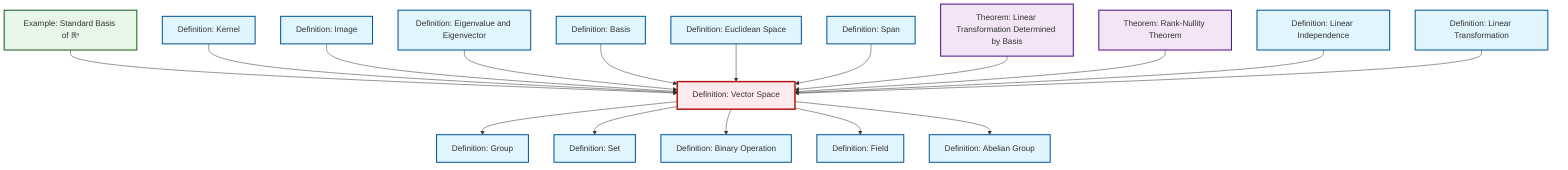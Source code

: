 graph TD
    classDef definition fill:#e1f5fe,stroke:#01579b,stroke-width:2px
    classDef theorem fill:#f3e5f5,stroke:#4a148c,stroke-width:2px
    classDef axiom fill:#fff3e0,stroke:#e65100,stroke-width:2px
    classDef example fill:#e8f5e9,stroke:#1b5e20,stroke-width:2px
    classDef current fill:#ffebee,stroke:#b71c1c,stroke-width:3px
    thm-linear-transformation-basis["Theorem: Linear Transformation Determined by Basis"]:::theorem
    def-euclidean-space["Definition: Euclidean Space"]:::definition
    def-vector-space["Definition: Vector Space"]:::definition
    thm-rank-nullity["Theorem: Rank-Nullity Theorem"]:::theorem
    def-kernel["Definition: Kernel"]:::definition
    ex-standard-basis-rn["Example: Standard Basis of ℝⁿ"]:::example
    def-span["Definition: Span"]:::definition
    def-field["Definition: Field"]:::definition
    def-set["Definition: Set"]:::definition
    def-linear-independence["Definition: Linear Independence"]:::definition
    def-basis["Definition: Basis"]:::definition
    def-eigenvalue-eigenvector["Definition: Eigenvalue and Eigenvector"]:::definition
    def-linear-transformation["Definition: Linear Transformation"]:::definition
    def-group["Definition: Group"]:::definition
    def-abelian-group["Definition: Abelian Group"]:::definition
    def-binary-operation["Definition: Binary Operation"]:::definition
    def-image["Definition: Image"]:::definition
    ex-standard-basis-rn --> def-vector-space
    def-kernel --> def-vector-space
    def-vector-space --> def-group
    def-image --> def-vector-space
    def-eigenvalue-eigenvector --> def-vector-space
    def-basis --> def-vector-space
    def-euclidean-space --> def-vector-space
    def-span --> def-vector-space
    thm-linear-transformation-basis --> def-vector-space
    def-vector-space --> def-set
    thm-rank-nullity --> def-vector-space
    def-linear-independence --> def-vector-space
    def-linear-transformation --> def-vector-space
    def-vector-space --> def-binary-operation
    def-vector-space --> def-field
    def-vector-space --> def-abelian-group
    class def-vector-space current
